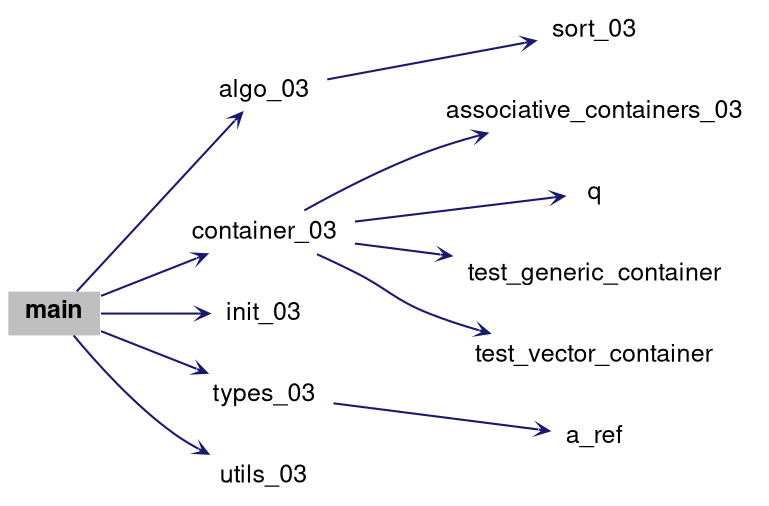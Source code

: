 digraph "main"
{
 // LATEX_PDF_SIZE
  bgcolor="transparent";
  edge [fontname="Helvetica,Arial,sans-serif",fontsize=15,labelfontsize=15 arrowhead=open arrowtail=open arrowsize=0.5];
  node [fontname="Helvetica,Arial,sans-serif",fontsize=15,fontsize=12 shape=plaintext];
  rankdir="LR";
  Node1 [label=<<b>main</b>>,height=0.2,width=0.4,color="black", fillcolor="grey75", style="filled", fontcolor="black",tooltip=" "];
  Node1 -> Node2 [color="midnightblue",style="solid"];
  Node2 [label="algo_03",height=0.2,width=0.4,color="black",URL="$group__lang03.html#ga1e0f4bce79948999d38ed78a86d51522",tooltip="algorithm"];
  Node2 -> Node3 [color="midnightblue",style="solid"];
  Node3 [label="sort_03",height=0.2,width=0.4,color="black",URL="$group__lang03.html#ga38c532a3f874df4d7b9a0b38b5c689c9",tooltip=" "];
  Node1 -> Node4 [color="midnightblue",style="solid"];
  Node4 [label="container_03",height=0.2,width=0.4,color="black",URL="$group__lang03.html#ga83f53ac8c07000ae6975d0b96cded5da",tooltip="container"];
  Node4 -> Node5 [color="midnightblue",style="solid"];
  Node5 [label="associative_containers_03",height=0.2,width=0.4,color="black",URL="$group__lang03.html#gae73b2e50993103adde4a55c65f358396",tooltip=" "];
  Node4 -> Node6 [color="midnightblue",style="solid"];
  Node6 [label="q",height=0.2,width=0.4,color="black",URL="$group__test20.html#ga4b60c31eceb860aee728d068d0439d4f",tooltip=" "];
  Node4 -> Node7 [color="midnightblue",style="solid"];
  Node7 [label="test_generic_container",height=0.2,width=0.4,color="black",URL="$group__lang03.html#ga82fa6c134edb8fee184e1ab554edbd44",tooltip=" "];
  Node4 -> Node8 [color="midnightblue",style="solid"];
  Node8 [label="test_vector_container",height=0.2,width=0.4,color="black",URL="$group__lang03.html#ga44970e48eb3cf351a9199d4c43b4ab52",tooltip=" "];
  Node1 -> Node9 [color="midnightblue",style="solid"];
  Node9 [label="init_03",height=0.2,width=0.4,color="black",URL="$group__lang03.html#gaf98b94a091226b55213540a968899af4",tooltip=" "];
  Node1 -> Node10 [color="midnightblue",style="solid"];
  Node10 [label="types_03",height=0.2,width=0.4,color="black",URL="$group__lang03.html#ga1d825ed882a640849aca92a60411a85e",tooltip=" "];
  Node10 -> Node11 [color="midnightblue",style="solid"];
  Node11 [label="a_ref",height=0.2,width=0.4,color="black",URL="$group__lang03.html#ga5831d31381cbf4ac7a42c4cc3d54904c",tooltip="reference"];
  Node1 -> Node12 [color="midnightblue",style="solid"];
  Node12 [label="utils_03",height=0.2,width=0.4,color="black",URL="$group__lang03.html#gaef905cd6f271a73ad5187acb884f55b8",tooltip=" "];
}
